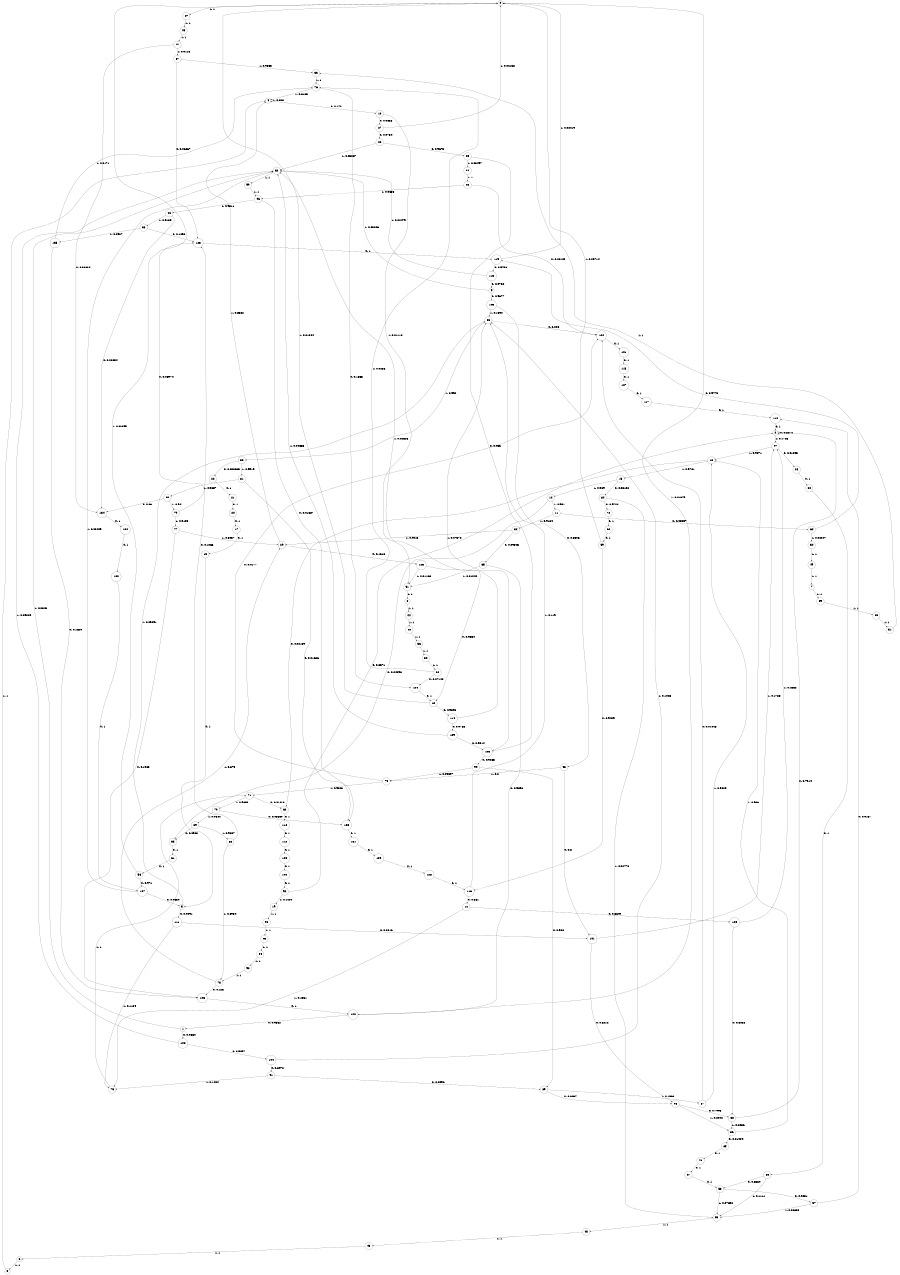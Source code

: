 digraph "ch2_face_grouped_df_L15" {
size = "6,8.5";
ratio = "fill";
node [shape = circle];
node [fontsize = 24];
edge [fontsize = 24];
0 -> 47 [label = "1: 1        "];
1 -> 108 [label = "0: 0.9654   "];
1 -> 52 [label = "1: 0.0346   "];
2 -> 2 [label = "0: 0.8274   "];
2 -> 97 [label = "1: 0.1726   "];
3 -> 4 [label = "1: 1        "];
4 -> 10 [label = "0: 0.172    "];
4 -> 4 [label = "1: 0.828    "];
5 -> 111 [label = "0: 0.9091   "];
5 -> 83 [label = "1: 0.09091  "];
6 -> 3 [label = "1: 1        "];
7 -> 39 [label = "1: 1        "];
8 -> 44 [label = "1: 1        "];
9 -> 103 [label = "0: 0.9677   "];
9 -> 52 [label = "1: 0.03226  "];
10 -> 27 [label = "0: 0.9888   "];
10 -> 51 [label = "1: 0.01118  "];
11 -> 64 [label = "0: 0.08357  "];
11 -> 34 [label = "1: 0.9164   "];
12 -> 100 [label = "0: 0.8649   "];
12 -> 75 [label = "1: 0.1351   "];
13 -> 5 [label = "0: 1        "];
14 -> 63 [label = "0: 0.04898  "];
14 -> 11 [label = "1: 0.951    "];
15 -> 84 [label = "0: 0.03102  "];
15 -> 14 [label = "1: 0.969    "];
16 -> 62 [label = "0: 0.02189  "];
16 -> 15 [label = "1: 0.9781   "];
17 -> 13 [label = "0: 1        "];
18 -> 114 [label = "0: 0.9896   "];
18 -> 0 [label = "1: 0.01044  "];
19 -> 96 [label = "1: 1        "];
20 -> 17 [label = "0: 1        "];
21 -> 20 [label = "0: 1        "];
22 -> 21 [label = "0: 1        "];
23 -> 122 [label = "0: 0.03125  "];
23 -> 46 [label = "1: 0.9688   "];
24 -> 23 [label = "1: 1        "];
25 -> 105 [label = "0: 0.965    "];
25 -> 24 [label = "1: 0.03497  "];
26 -> 25 [label = "0: 0.9673   "];
26 -> 52 [label = "1: 0.03267  "];
27 -> 26 [label = "0: 0.9784   "];
27 -> 0 [label = "1: 0.02158  "];
28 -> 60 [label = "0: 1        "];
29 -> 126 [label = "0: 0.1618   "];
29 -> 4 [label = "1: 0.8382   "];
30 -> 32 [label = "1: 1        "];
31 -> 33 [label = "1: 1        "];
32 -> 124 [label = "0: 0.07143  "];
32 -> 76 [label = "1: 0.9286   "];
33 -> 76 [label = "1: 1        "];
34 -> 65 [label = "0: 0.09846  "];
34 -> 29 [label = "1: 0.9015   "];
35 -> 31 [label = "1: 1        "];
36 -> 30 [label = "1: 1        "];
37 -> 123 [label = "0: 0.06667  "];
37 -> 33 [label = "1: 0.9333   "];
38 -> 123 [label = "0: 0.1093   "];
38 -> 135 [label = "1: 0.8907   "];
39 -> 35 [label = "1: 1        "];
40 -> 36 [label = "1: 1        "];
41 -> 134 [label = "0: 0.08824  "];
41 -> 37 [label = "1: 0.9118   "];
42 -> 134 [label = "0: 0.08654  "];
42 -> 38 [label = "1: 0.9135   "];
43 -> 6 [label = "1: 1        "];
44 -> 40 [label = "1: 1        "];
45 -> 41 [label = "1: 1        "];
46 -> 133 [label = "0: 0.01887  "];
46 -> 42 [label = "1: 0.9811   "];
47 -> 45 [label = "1: 1        "];
48 -> 43 [label = "1: 1        "];
49 -> 7 [label = "1: 1        "];
50 -> 46 [label = "1: 1        "];
51 -> 8 [label = "1: 1        "];
52 -> 50 [label = "1: 1        "];
53 -> 48 [label = "1: 1        "];
54 -> 49 [label = "1: 1        "];
55 -> 58 [label = "0: 0.8889   "];
55 -> 53 [label = "1: 0.1111   "];
56 -> 107 [label = "0: 0.971    "];
56 -> 0 [label = "1: 0.02899  "];
57 -> 110 [label = "0: 0.9167   "];
57 -> 53 [label = "1: 0.08333  "];
58 -> 57 [label = "0: 0.9231   "];
58 -> 53 [label = "1: 0.07692  "];
59 -> 116 [label = "0: 0.9429   "];
59 -> 0 [label = "1: 0.05714  "];
60 -> 55 [label = "0: 1        "];
61 -> 56 [label = "0: 1        "];
62 -> 118 [label = "0: 1        "];
63 -> 61 [label = "0: 1        "];
64 -> 119 [label = "0: 0.9775   "];
64 -> 54 [label = "1: 0.02247  "];
65 -> 120 [label = "0: 0.9896   "];
65 -> 51 [label = "1: 0.01042  "];
66 -> 59 [label = "0: 1        "];
67 -> 58 [label = "0: 1        "];
68 -> 123 [label = "0: 0.1066   "];
68 -> 78 [label = "1: 0.8934   "];
69 -> 63 [label = "0: 0.0963   "];
69 -> 68 [label = "1: 0.9037   "];
70 -> 133 [label = "0: 0.03559  "];
70 -> 69 [label = "1: 0.9644   "];
71 -> 62 [label = "0: 0.01418  "];
71 -> 70 [label = "1: 0.9858   "];
72 -> 66 [label = "0: 1        "];
73 -> 67 [label = "0: 1        "];
74 -> 122 [label = "0: 0.0177   "];
74 -> 71 [label = "1: 0.9823   "];
75 -> 71 [label = "1: 1        "];
76 -> 124 [label = "0: 0.1835   "];
76 -> 4 [label = "1: 0.8165   "];
77 -> 125 [label = "0: 0.1963   "];
77 -> 29 [label = "1: 0.8037   "];
78 -> 125 [label = "0: 0.125    "];
78 -> 29 [label = "1: 0.875    "];
79 -> 123 [label = "0: 0.08974  "];
79 -> 77 [label = "1: 0.9103   "];
80 -> 134 [label = "0: 0.06     "];
80 -> 79 [label = "1: 0.94     "];
81 -> 133 [label = "0: 0.01626  "];
81 -> 80 [label = "1: 0.9837   "];
82 -> 22 [label = "0: 0.008065  "];
82 -> 81 [label = "1: 0.9919   "];
83 -> 122 [label = "0: 0.008    "];
83 -> 82 [label = "1: 0.992    "];
84 -> 72 [label = "0: 0.9722   "];
84 -> 53 [label = "1: 0.02778  "];
85 -> 73 [label = "0: 1        "];
86 -> 85 [label = "0: 0.01404  "];
86 -> 16 [label = "1: 0.986    "];
87 -> 122 [label = "0: 0.01948  "];
87 -> 16 [label = "1: 0.9805   "];
88 -> 2 [label = "0: 0.7914   "];
88 -> 86 [label = "1: 0.2086   "];
89 -> 98 [label = "0: 0.8437   "];
89 -> 87 [label = "1: 0.1563   "];
90 -> 78 [label = "1: 1        "];
91 -> 89 [label = "0: 0.8596   "];
91 -> 75 [label = "1: 0.1404   "];
92 -> 2 [label = "0: 0.8571   "];
92 -> 19 [label = "1: 0.1429   "];
93 -> 101 [label = "0: 0.8      "];
93 -> 74 [label = "1: 0.2      "];
94 -> 90 [label = "1: 1        "];
95 -> 94 [label = "1: 1        "];
96 -> 95 [label = "1: 1        "];
97 -> 28 [label = "0: 0.01293  "];
97 -> 16 [label = "1: 0.9871   "];
98 -> 88 [label = "0: 0.7998   "];
98 -> 86 [label = "1: 0.2002   "];
99 -> 89 [label = "0: 0.906    "];
99 -> 74 [label = "1: 0.09397  "];
100 -> 88 [label = "0: 0.8438   "];
100 -> 97 [label = "1: 0.1562   "];
101 -> 98 [label = "0: 0.8212   "];
101 -> 97 [label = "1: 0.1788   "];
102 -> 92 [label = "0: 1        "];
103 -> 93 [label = "0: 0.8306   "];
103 -> 83 [label = "1: 0.1694   "];
104 -> 91 [label = "0: 0.8972   "];
104 -> 83 [label = "1: 0.1028   "];
105 -> 99 [label = "0: 0.9263   "];
105 -> 83 [label = "1: 0.07372  "];
106 -> 102 [label = "0: 1        "];
107 -> 5 [label = "0: 0.9659   "];
107 -> 52 [label = "1: 0.03409  "];
108 -> 104 [label = "0: 0.9097   "];
108 -> 52 [label = "1: 0.09025  "];
109 -> 105 [label = "0: 0.9514   "];
109 -> 52 [label = "1: 0.04865  "];
110 -> 2 [label = "0: 1        "];
111 -> 101 [label = "0: 0.8816   "];
111 -> 75 [label = "1: 0.1184   "];
112 -> 106 [label = "0: 1        "];
113 -> 9 [label = "0: 0.9752   "];
113 -> 52 [label = "1: 0.02479  "];
114 -> 109 [label = "0: 0.9738   "];
114 -> 52 [label = "1: 0.02625  "];
115 -> 127 [label = "0: 1        "];
116 -> 12 [label = "0: 0.881    "];
116 -> 83 [label = "1: 0.119    "];
117 -> 110 [label = "0: 1        "];
118 -> 112 [label = "0: 1        "];
119 -> 113 [label = "0: 0.9758   "];
119 -> 0 [label = "1: 0.02419  "];
120 -> 1 [label = "0: 0.9862   "];
120 -> 0 [label = "1: 0.01379  "];
121 -> 115 [label = "0: 1        "];
122 -> 121 [label = "0: 1        "];
123 -> 119 [label = "0: 1        "];
124 -> 18 [label = "0: 1        "];
125 -> 120 [label = "0: 1        "];
126 -> 18 [label = "0: 0.9884   "];
126 -> 51 [label = "1: 0.01163  "];
127 -> 117 [label = "0: 1        "];
128 -> 116 [label = "0: 1        "];
129 -> 128 [label = "0: 1        "];
130 -> 107 [label = "0: 1        "];
131 -> 129 [label = "0: 1        "];
132 -> 130 [label = "0: 1        "];
133 -> 131 [label = "0: 1        "];
134 -> 132 [label = "0: 1        "];
135 -> 125 [label = "0: 0.1829   "];
135 -> 76 [label = "1: 0.8171   "];
}